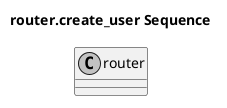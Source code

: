 @startuml

title router.create_user Sequence

skinparam sequenceMessageAlign center
skinparam monochrome true
skinparam lifelinestrategy solid
hide footbox

class router


@enduml